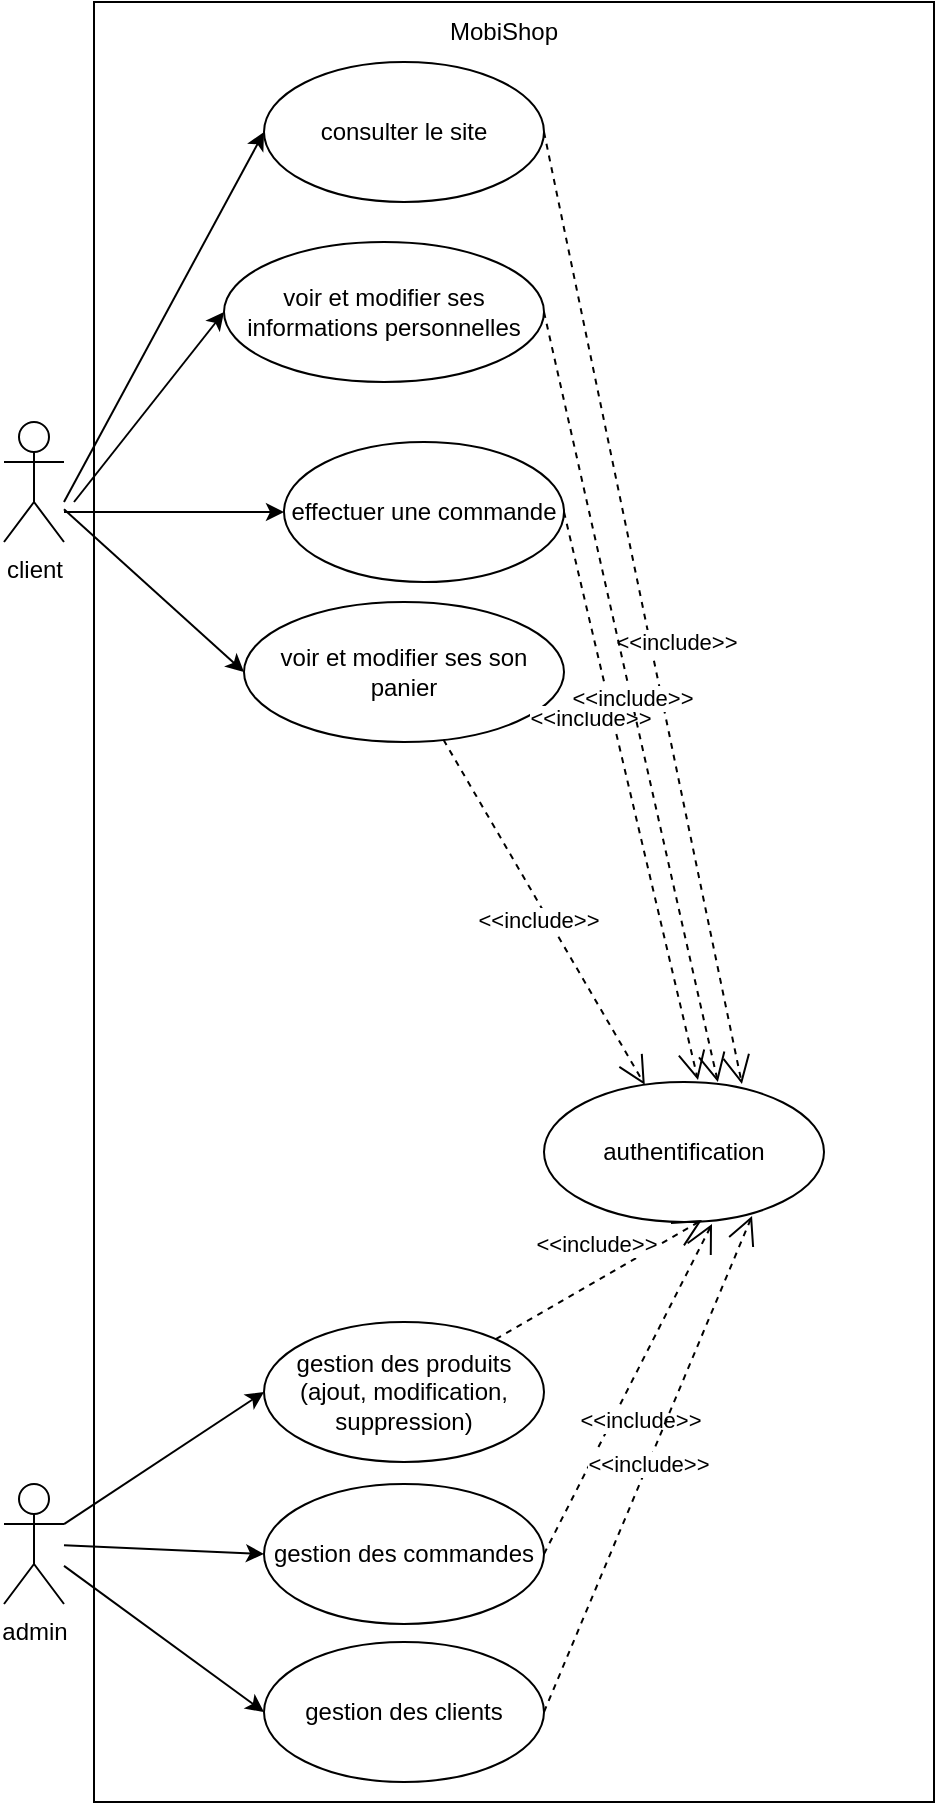 <mxfile>
    <diagram id="tuoHM-w4hfL0XDl2G6oF" name="Page-1">
        <mxGraphModel dx="1016" dy="613" grid="1" gridSize="10" guides="1" tooltips="1" connect="1" arrows="1" fold="1" page="1" pageScale="1" pageWidth="850" pageHeight="1100" math="0" shadow="0">
            <root>
                <mxCell id="0"/>
                <mxCell id="1" parent="0"/>
                <mxCell id="47" value="" style="rounded=0;whiteSpace=wrap;html=1;" vertex="1" parent="1">
                    <mxGeometry x="270" width="420" height="900" as="geometry"/>
                </mxCell>
                <mxCell id="30" style="edgeStyle=none;html=1;entryX=0;entryY=0.5;entryDx=0;entryDy=0;" parent="1" target="25" edge="1">
                    <mxGeometry relative="1" as="geometry">
                        <mxPoint x="255" y="250" as="sourcePoint"/>
                    </mxGeometry>
                </mxCell>
                <mxCell id="31" style="edgeStyle=none;html=1;" parent="1" target="28" edge="1">
                    <mxGeometry relative="1" as="geometry">
                        <mxPoint x="255" y="255" as="sourcePoint"/>
                    </mxGeometry>
                </mxCell>
                <mxCell id="32" style="edgeStyle=none;html=1;entryX=0;entryY=0.5;entryDx=0;entryDy=0;" parent="1" source="2" target="29" edge="1">
                    <mxGeometry relative="1" as="geometry"/>
                </mxCell>
                <mxCell id="42" style="edgeStyle=none;html=1;entryX=0;entryY=0.5;entryDx=0;entryDy=0;" parent="1" target="40" edge="1">
                    <mxGeometry relative="1" as="geometry">
                        <mxPoint x="260" y="250" as="sourcePoint"/>
                    </mxGeometry>
                </mxCell>
                <mxCell id="2" value="client" style="shape=umlActor;verticalLabelPosition=bottom;verticalAlign=top;html=1;" parent="1" vertex="1">
                    <mxGeometry x="225" y="210" width="30" height="60" as="geometry"/>
                </mxCell>
                <mxCell id="19" style="edgeStyle=none;html=1;entryX=0;entryY=0.5;entryDx=0;entryDy=0;" parent="1" source="3" target="10" edge="1">
                    <mxGeometry relative="1" as="geometry"/>
                </mxCell>
                <mxCell id="20" style="edgeStyle=none;html=1;entryX=0;entryY=0.5;entryDx=0;entryDy=0;" parent="1" source="3" target="18" edge="1">
                    <mxGeometry relative="1" as="geometry"/>
                </mxCell>
                <mxCell id="44" style="edgeStyle=none;html=1;entryX=0;entryY=0.5;entryDx=0;entryDy=0;" parent="1" source="3" target="43" edge="1">
                    <mxGeometry relative="1" as="geometry"/>
                </mxCell>
                <mxCell id="3" value="admin" style="shape=umlActor;verticalLabelPosition=bottom;verticalAlign=top;html=1;" parent="1" vertex="1">
                    <mxGeometry x="225" y="741" width="30" height="60" as="geometry"/>
                </mxCell>
                <mxCell id="9" value="authentification" style="ellipse;whiteSpace=wrap;html=1;" parent="1" vertex="1">
                    <mxGeometry x="495" y="540" width="140" height="70" as="geometry"/>
                </mxCell>
                <mxCell id="10" value="gestion des produits (ajout, modification, suppression)" style="ellipse;whiteSpace=wrap;html=1;" parent="1" vertex="1">
                    <mxGeometry x="355" y="660" width="140" height="70" as="geometry"/>
                </mxCell>
                <mxCell id="18" value="gestion des commandes" style="ellipse;whiteSpace=wrap;html=1;" parent="1" vertex="1">
                    <mxGeometry x="355" y="741" width="140" height="70" as="geometry"/>
                </mxCell>
                <mxCell id="23" value="&amp;lt;&amp;lt;include&amp;gt;&amp;gt;" style="endArrow=open;endSize=12;dashed=1;html=1;entryX=0.564;entryY=0.986;entryDx=0;entryDy=0;entryPerimeter=0;" parent="1" source="10" target="9" edge="1">
                    <mxGeometry x="0.122" y="16" width="160" relative="1" as="geometry">
                        <mxPoint x="485" y="690" as="sourcePoint"/>
                        <mxPoint x="645" y="690" as="targetPoint"/>
                        <mxPoint as="offset"/>
                    </mxGeometry>
                </mxCell>
                <mxCell id="24" value="&amp;lt;&amp;lt;include&amp;gt;&amp;gt;" style="endArrow=open;endSize=12;dashed=1;html=1;exitX=1;exitY=0.5;exitDx=0;exitDy=0;entryX=0.6;entryY=1.014;entryDx=0;entryDy=0;entryPerimeter=0;" parent="1" source="18" target="9" edge="1">
                    <mxGeometry x="-0.121" y="-12" width="160" relative="1" as="geometry">
                        <mxPoint x="485" y="690" as="sourcePoint"/>
                        <mxPoint x="645" y="690" as="targetPoint"/>
                        <mxPoint as="offset"/>
                    </mxGeometry>
                </mxCell>
                <mxCell id="25" value="consulter le site" style="ellipse;whiteSpace=wrap;html=1;" parent="1" vertex="1">
                    <mxGeometry x="355" y="30" width="140" height="70" as="geometry"/>
                </mxCell>
                <mxCell id="28" value="effectuer une commande" style="ellipse;whiteSpace=wrap;html=1;" parent="1" vertex="1">
                    <mxGeometry x="365" y="220" width="140" height="70" as="geometry"/>
                </mxCell>
                <mxCell id="29" value="voir et modifier ses son panier" style="ellipse;whiteSpace=wrap;html=1;" parent="1" vertex="1">
                    <mxGeometry x="345" y="300" width="160" height="70" as="geometry"/>
                </mxCell>
                <mxCell id="36" value="&amp;lt;&amp;lt;include&amp;gt;&amp;gt;" style="endArrow=open;endSize=12;dashed=1;html=1;" parent="1" source="29" target="9" edge="1">
                    <mxGeometry x="0.018" y="-5" width="160" relative="1" as="geometry">
                        <mxPoint x="525" y="344.5" as="sourcePoint"/>
                        <mxPoint x="685" y="344.5" as="targetPoint"/>
                        <mxPoint as="offset"/>
                    </mxGeometry>
                </mxCell>
                <mxCell id="38" value="&amp;lt;&amp;lt;include&amp;gt;&amp;gt;" style="endArrow=open;endSize=12;dashed=1;html=1;exitX=1;exitY=0.5;exitDx=0;exitDy=0;entryX=0.55;entryY=-0.014;entryDx=0;entryDy=0;entryPerimeter=0;" parent="1" source="28" target="9" edge="1">
                    <mxGeometry x="-0.291" y="-11" width="160" relative="1" as="geometry">
                        <mxPoint x="485" y="350" as="sourcePoint"/>
                        <mxPoint x="645" y="350" as="targetPoint"/>
                        <mxPoint as="offset"/>
                    </mxGeometry>
                </mxCell>
                <mxCell id="39" value="&amp;lt;&amp;lt;include&amp;gt;&amp;gt;" style="endArrow=open;endSize=12;dashed=1;html=1;entryX=0.707;entryY=0.014;entryDx=0;entryDy=0;entryPerimeter=0;exitX=1;exitY=0.5;exitDx=0;exitDy=0;" parent="1" source="25" target="9" edge="1">
                    <mxGeometry x="0.079" y="13" width="160" relative="1" as="geometry">
                        <mxPoint x="485" y="350" as="sourcePoint"/>
                        <mxPoint x="645" y="350" as="targetPoint"/>
                        <mxPoint y="1" as="offset"/>
                    </mxGeometry>
                </mxCell>
                <mxCell id="40" value="voir et modifier ses informations personnelles" style="ellipse;whiteSpace=wrap;html=1;" parent="1" vertex="1">
                    <mxGeometry x="335" y="120" width="160" height="70" as="geometry"/>
                </mxCell>
                <mxCell id="41" value="&amp;lt;&amp;lt;include&amp;gt;&amp;gt;" style="endArrow=open;endSize=12;dashed=1;html=1;exitX=1;exitY=0.5;exitDx=0;exitDy=0;entryX=0.621;entryY=0;entryDx=0;entryDy=0;entryPerimeter=0;" parent="1" source="40" target="9" edge="1">
                    <mxGeometry width="160" relative="1" as="geometry">
                        <mxPoint x="385" y="210" as="sourcePoint"/>
                        <mxPoint x="545" y="210" as="targetPoint"/>
                    </mxGeometry>
                </mxCell>
                <mxCell id="43" value="gestion des clients" style="ellipse;whiteSpace=wrap;html=1;" parent="1" vertex="1">
                    <mxGeometry x="355" y="820" width="140" height="70" as="geometry"/>
                </mxCell>
                <mxCell id="45" value="&amp;lt;&amp;lt;include&amp;gt;&amp;gt;" style="endArrow=open;endSize=12;dashed=1;html=1;entryX=0.743;entryY=0.957;entryDx=0;entryDy=0;entryPerimeter=0;exitX=1;exitY=0.5;exitDx=0;exitDy=0;" parent="1" source="43" target="9" edge="1">
                    <mxGeometry width="160" relative="1" as="geometry">
                        <mxPoint x="395" y="680" as="sourcePoint"/>
                        <mxPoint x="555" y="680" as="targetPoint"/>
                    </mxGeometry>
                </mxCell>
                <mxCell id="48" value="MobiShop" style="text;html=1;strokeColor=none;fillColor=none;align=center;verticalAlign=middle;whiteSpace=wrap;rounded=0;" vertex="1" parent="1">
                    <mxGeometry x="445" width="60" height="30" as="geometry"/>
                </mxCell>
            </root>
        </mxGraphModel>
    </diagram>
</mxfile>